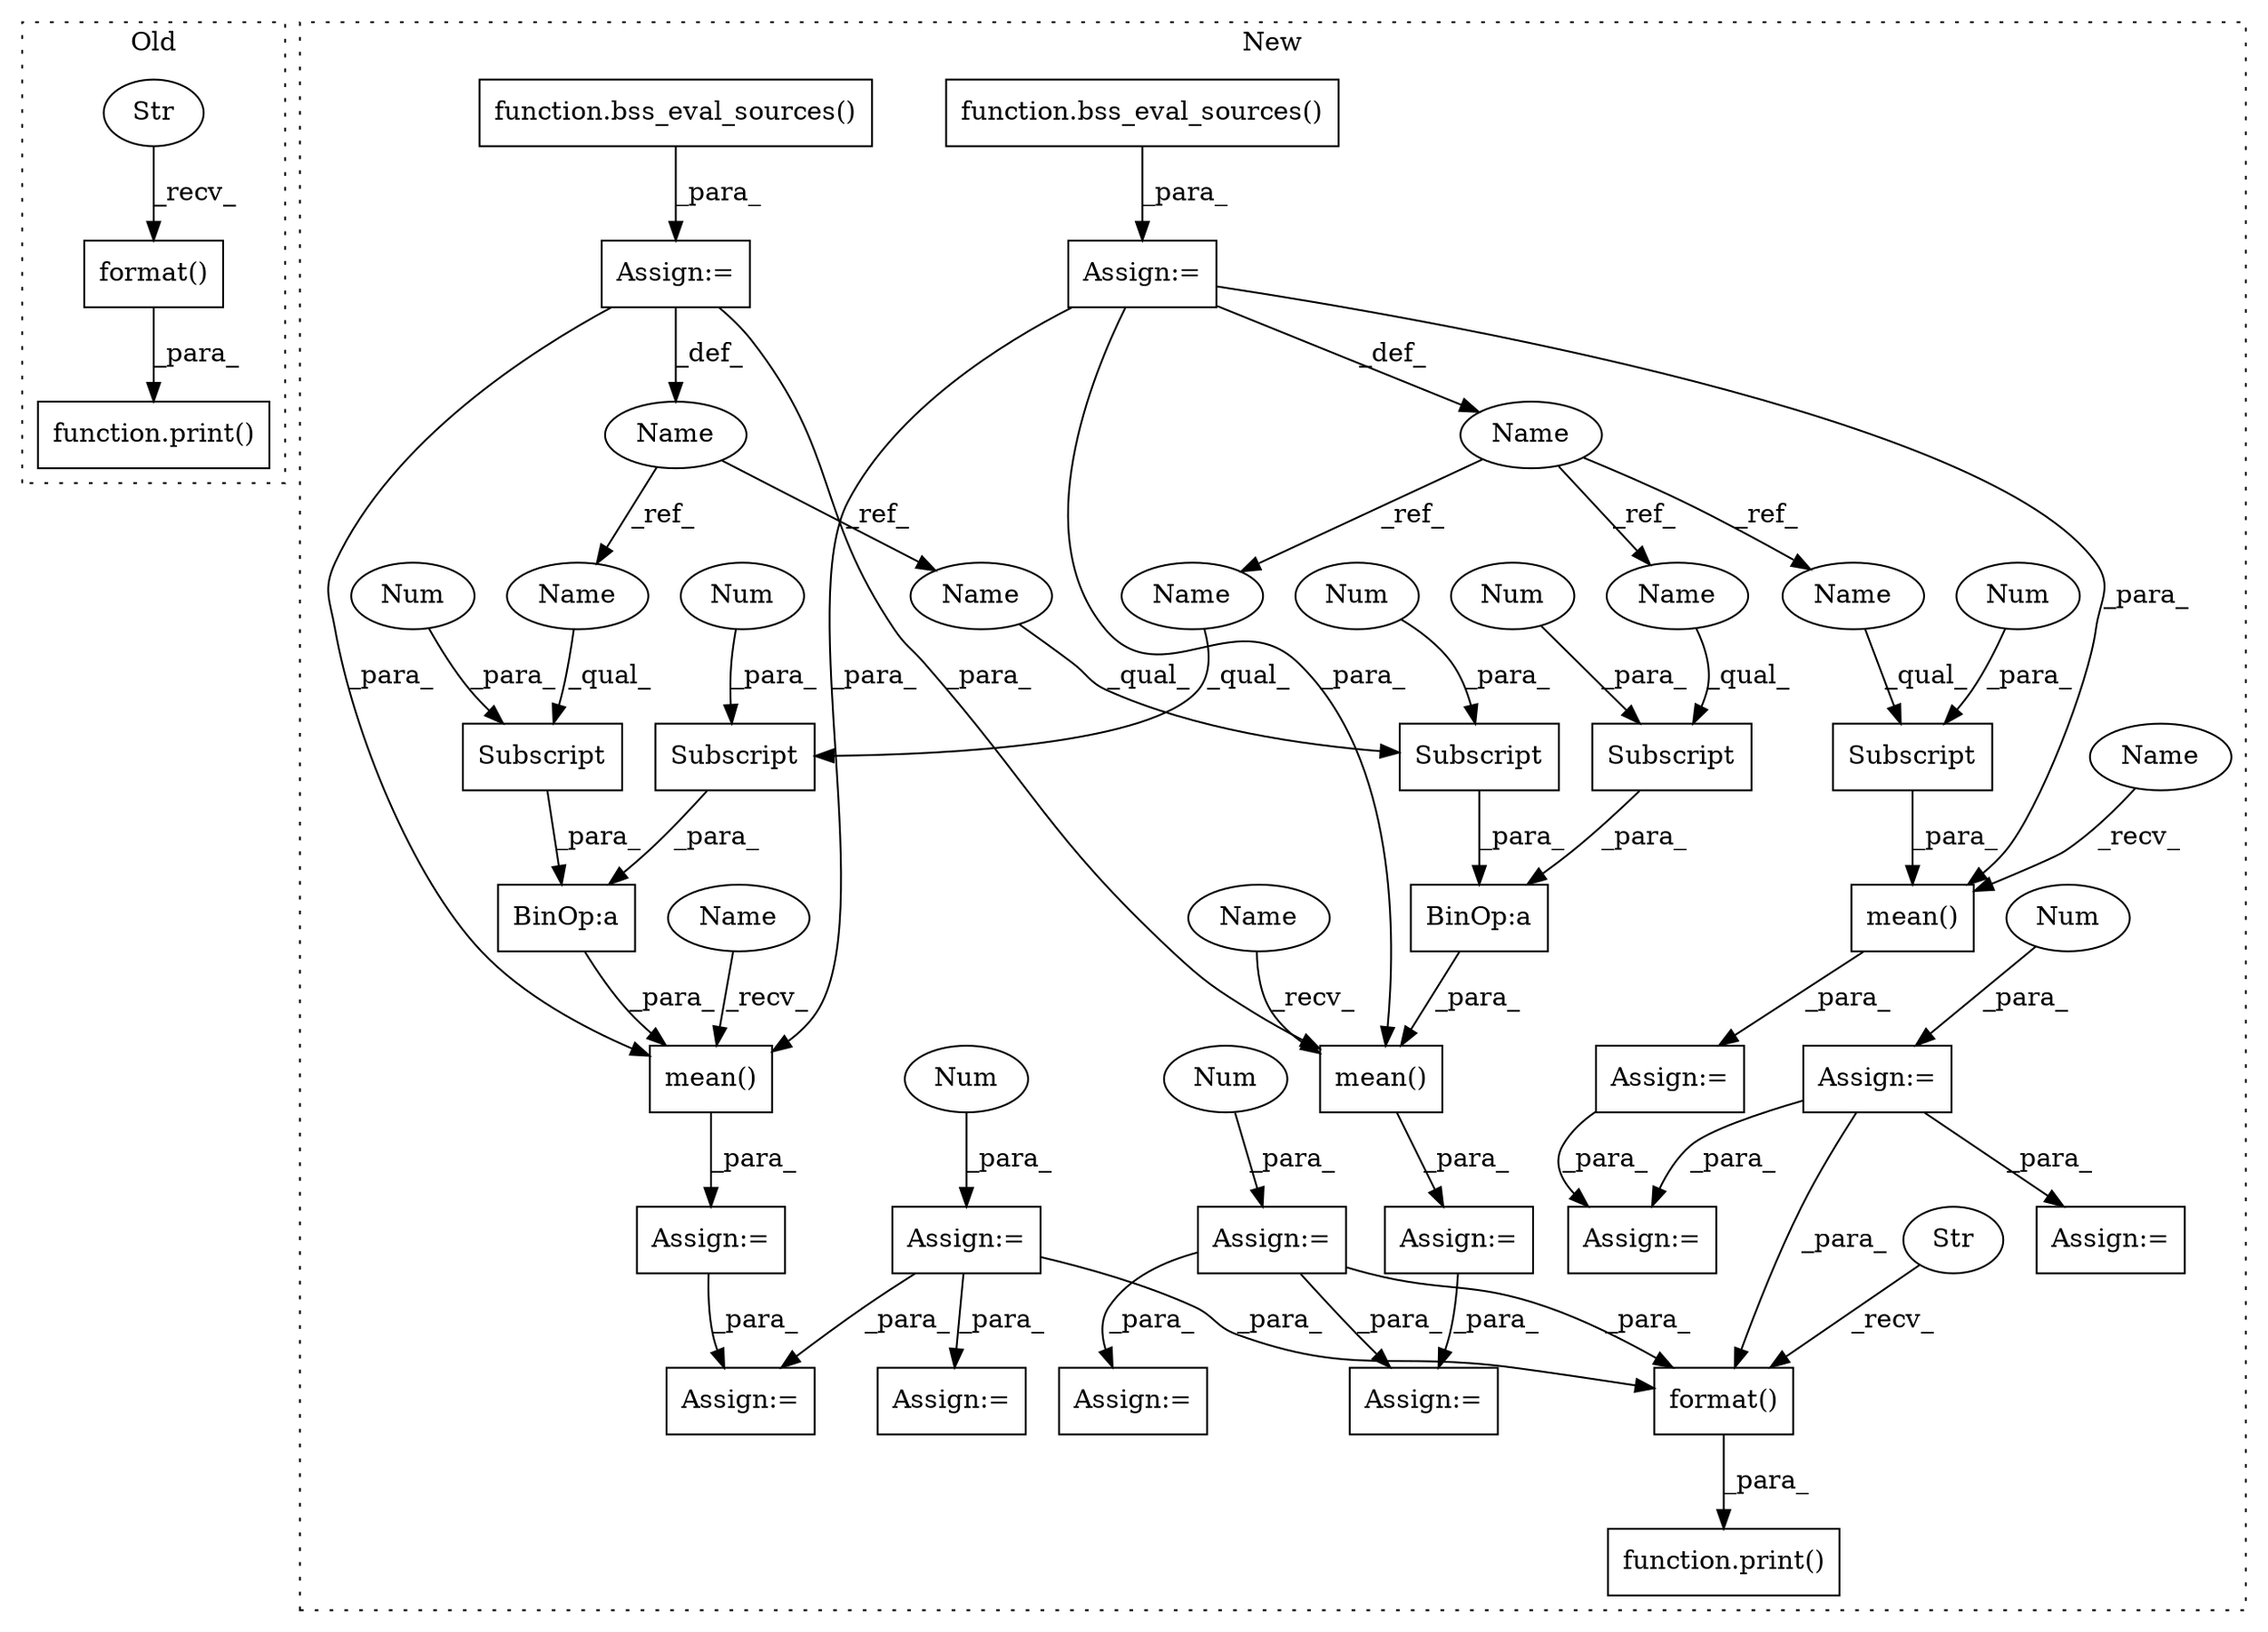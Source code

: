 digraph G {
subgraph cluster0 {
1 [label="format()" a="75" s="30686,30750" l="52,1" shape="box"];
3 [label="Str" a="66" s="30686" l="44" shape="ellipse"];
4 [label="function.print()" a="75" s="30680,30751" l="6,1" shape="box"];
label = "Old";
style="dotted";
}
subgraph cluster1 {
2 [label="function.print()" a="75" s="31612,31789" l="6,1" shape="box"];
5 [label="format()" a="75" s="31618,31788" l="96,1" shape="box"];
6 [label="Str" a="66" s="31618" l="88" shape="ellipse"];
7 [label="Assign:=" a="68" s="24061" l="3" shape="box"];
8 [label="Assign:=" a="68" s="24082" l="3" shape="box"];
9 [label="Num" a="76" s="24064" l="1" shape="ellipse"];
10 [label="Assign:=" a="68" s="31289" l="4" shape="box"];
11 [label="BinOp:a" a="82" s="27261" l="3" shape="box"];
12 [label="Assign:=" a="68" s="26767" l="3" shape="box"];
13 [label="function.bss_eval_sources()" a="75" s="26956" l="153" shape="box"];
14 [label="BinOp:a" a="82" s="27180" l="3" shape="box"];
15 [label="function.bss_eval_sources()" a="75" s="26770" l="154" shape="box"];
16 [label="Subscript" a="63" s="27311,0" l="19,0" shape="box"];
17 [label="Name" a="87" s="26751" l="16" shape="ellipse"];
18 [label="Subscript" a="63" s="27242,0" l="19,0" shape="box"];
19 [label="mean()" a="75" s="27303,27330" l="8,1" shape="box"];
20 [label="Subscript" a="63" s="27183,0" l="15,0" shape="box"];
21 [label="Name" a="87" s="26941" l="12" shape="ellipse"];
22 [label="Subscript" a="63" s="27264,0" l="15,0" shape="box"];
23 [label="mean()" a="75" s="27153,27198" l="8,1" shape="box"];
24 [label="Subscript" a="63" s="27161,0" l="19,0" shape="box"];
25 [label="mean()" a="75" s="27234,27279" l="8,1" shape="box"];
26 [label="Num" a="76" s="27328" l="1" shape="ellipse"];
27 [label="Num" a="76" s="27178" l="1" shape="ellipse"];
28 [label="Num" a="76" s="27196" l="1" shape="ellipse"];
29 [label="Num" a="76" s="24085" l="1" shape="ellipse"];
30 [label="Num" a="76" s="27277" l="1" shape="ellipse"];
31 [label="Num" a="76" s="27259" l="1" shape="ellipse"];
32 [label="Assign:=" a="68" s="27231" l="3" shape="box"];
33 [label="Assign:=" a="68" s="31498" l="4" shape="box"];
34 [label="Assign:=" a="68" s="24028" l="3" shape="box"];
35 [label="Num" a="76" s="24031" l="1" shape="ellipse"];
36 [label="Assign:=" a="68" s="31333" l="4" shape="box"];
37 [label="Assign:=" a="68" s="31471" l="4" shape="box"];
38 [label="Assign:=" a="68" s="27150" l="3" shape="box"];
39 [label="Assign:=" a="68" s="27300" l="3" shape="box"];
40 [label="Assign:=" a="68" s="26953" l="3" shape="box"];
41 [label="Assign:=" a="68" s="31233" l="4" shape="box"];
42 [label="Assign:=" a="68" s="31432" l="4" shape="box"];
43 [label="Name" a="87" s="27234" l="2" shape="ellipse"];
44 [label="Name" a="87" s="27153" l="2" shape="ellipse"];
45 [label="Name" a="87" s="27303" l="2" shape="ellipse"];
46 [label="Name" a="87" s="27161" l="16" shape="ellipse"];
47 [label="Name" a="87" s="27311" l="16" shape="ellipse"];
48 [label="Name" a="87" s="27242" l="16" shape="ellipse"];
49 [label="Name" a="87" s="27264" l="12" shape="ellipse"];
50 [label="Name" a="87" s="27183" l="12" shape="ellipse"];
label = "New";
style="dotted";
}
1 -> 4 [label="_para_"];
3 -> 1 [label="_recv_"];
5 -> 2 [label="_para_"];
6 -> 5 [label="_recv_"];
7 -> 37 [label="_para_"];
7 -> 5 [label="_para_"];
7 -> 10 [label="_para_"];
8 -> 36 [label="_para_"];
8 -> 5 [label="_para_"];
8 -> 33 [label="_para_"];
9 -> 7 [label="_para_"];
11 -> 25 [label="_para_"];
12 -> 19 [label="_para_"];
12 -> 23 [label="_para_"];
12 -> 17 [label="_def_"];
12 -> 25 [label="_para_"];
13 -> 40 [label="_para_"];
14 -> 23 [label="_para_"];
15 -> 12 [label="_para_"];
16 -> 19 [label="_para_"];
17 -> 48 [label="_ref_"];
17 -> 46 [label="_ref_"];
17 -> 47 [label="_ref_"];
18 -> 11 [label="_para_"];
19 -> 39 [label="_para_"];
20 -> 14 [label="_para_"];
21 -> 49 [label="_ref_"];
21 -> 50 [label="_ref_"];
22 -> 11 [label="_para_"];
23 -> 38 [label="_para_"];
24 -> 14 [label="_para_"];
25 -> 32 [label="_para_"];
26 -> 16 [label="_para_"];
27 -> 24 [label="_para_"];
28 -> 20 [label="_para_"];
29 -> 8 [label="_para_"];
30 -> 22 [label="_para_"];
31 -> 18 [label="_para_"];
32 -> 10 [label="_para_"];
34 -> 5 [label="_para_"];
34 -> 42 [label="_para_"];
34 -> 41 [label="_para_"];
35 -> 34 [label="_para_"];
38 -> 41 [label="_para_"];
39 -> 36 [label="_para_"];
40 -> 23 [label="_para_"];
40 -> 25 [label="_para_"];
40 -> 21 [label="_def_"];
43 -> 25 [label="_recv_"];
44 -> 23 [label="_recv_"];
45 -> 19 [label="_recv_"];
46 -> 24 [label="_qual_"];
47 -> 16 [label="_qual_"];
48 -> 18 [label="_qual_"];
49 -> 22 [label="_qual_"];
50 -> 20 [label="_qual_"];
}